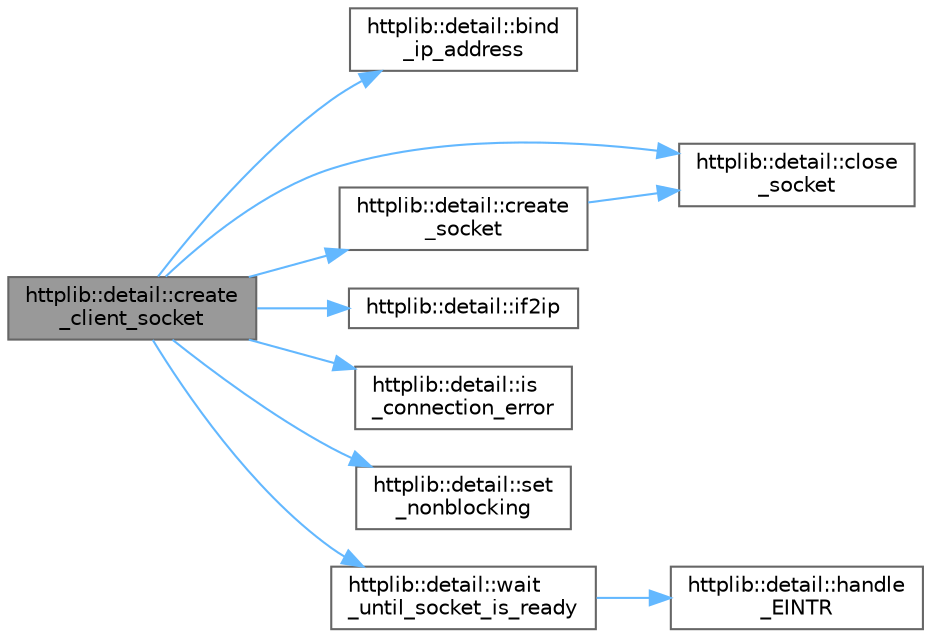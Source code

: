 digraph "httplib::detail::create_client_socket"
{
 // LATEX_PDF_SIZE
  bgcolor="transparent";
  edge [fontname=Helvetica,fontsize=10,labelfontname=Helvetica,labelfontsize=10];
  node [fontname=Helvetica,fontsize=10,shape=box,height=0.2,width=0.4];
  rankdir="LR";
  Node1 [id="Node000001",label="httplib::detail::create\l_client_socket",height=0.2,width=0.4,color="gray40", fillcolor="grey60", style="filled", fontcolor="black",tooltip=" "];
  Node1 -> Node2 [id="edge1_Node000001_Node000002",color="steelblue1",style="solid",tooltip=" "];
  Node2 [id="Node000002",label="httplib::detail::bind\l_ip_address",height=0.2,width=0.4,color="grey40", fillcolor="white", style="filled",URL="$namespacehttplib_1_1detail.html#a3c99670815bc5f1516efedc4c3e21bfb",tooltip=" "];
  Node1 -> Node3 [id="edge2_Node000001_Node000003",color="steelblue1",style="solid",tooltip=" "];
  Node3 [id="Node000003",label="httplib::detail::close\l_socket",height=0.2,width=0.4,color="grey40", fillcolor="white", style="filled",URL="$namespacehttplib_1_1detail.html#ab97ddef67a99aee8ed2aec5e20d90286",tooltip=" "];
  Node1 -> Node4 [id="edge3_Node000001_Node000004",color="steelblue1",style="solid",tooltip=" "];
  Node4 [id="Node000004",label="httplib::detail::create\l_socket",height=0.2,width=0.4,color="grey40", fillcolor="white", style="filled",URL="$namespacehttplib_1_1detail.html#ac7c905a22c30a6c44d15934fc2c50d62",tooltip=" "];
  Node4 -> Node3 [id="edge4_Node000004_Node000003",color="steelblue1",style="solid",tooltip=" "];
  Node1 -> Node5 [id="edge5_Node000001_Node000005",color="steelblue1",style="solid",tooltip=" "];
  Node5 [id="Node000005",label="httplib::detail::if2ip",height=0.2,width=0.4,color="grey40", fillcolor="white", style="filled",URL="$namespacehttplib_1_1detail.html#a65013cf519cc0998f60d7b23ee3dc136",tooltip=" "];
  Node1 -> Node6 [id="edge6_Node000001_Node000006",color="steelblue1",style="solid",tooltip=" "];
  Node6 [id="Node000006",label="httplib::detail::is\l_connection_error",height=0.2,width=0.4,color="grey40", fillcolor="white", style="filled",URL="$namespacehttplib_1_1detail.html#aefb0b64a836468f95269d11943464a29",tooltip=" "];
  Node1 -> Node7 [id="edge7_Node000001_Node000007",color="steelblue1",style="solid",tooltip=" "];
  Node7 [id="Node000007",label="httplib::detail::set\l_nonblocking",height=0.2,width=0.4,color="grey40", fillcolor="white", style="filled",URL="$namespacehttplib_1_1detail.html#a697035fa14dcfff9fb4705d6cffea733",tooltip=" "];
  Node1 -> Node8 [id="edge8_Node000001_Node000008",color="steelblue1",style="solid",tooltip=" "];
  Node8 [id="Node000008",label="httplib::detail::wait\l_until_socket_is_ready",height=0.2,width=0.4,color="grey40", fillcolor="white", style="filled",URL="$namespacehttplib_1_1detail.html#ac5362f1f9049aebd262a98e69fc66ac6",tooltip=" "];
  Node8 -> Node9 [id="edge9_Node000008_Node000009",color="steelblue1",style="solid",tooltip=" "];
  Node9 [id="Node000009",label="httplib::detail::handle\l_EINTR",height=0.2,width=0.4,color="grey40", fillcolor="white", style="filled",URL="$namespacehttplib_1_1detail.html#a8fbaa8fefb24f6dd249b62f832f64a84",tooltip=" "];
}

